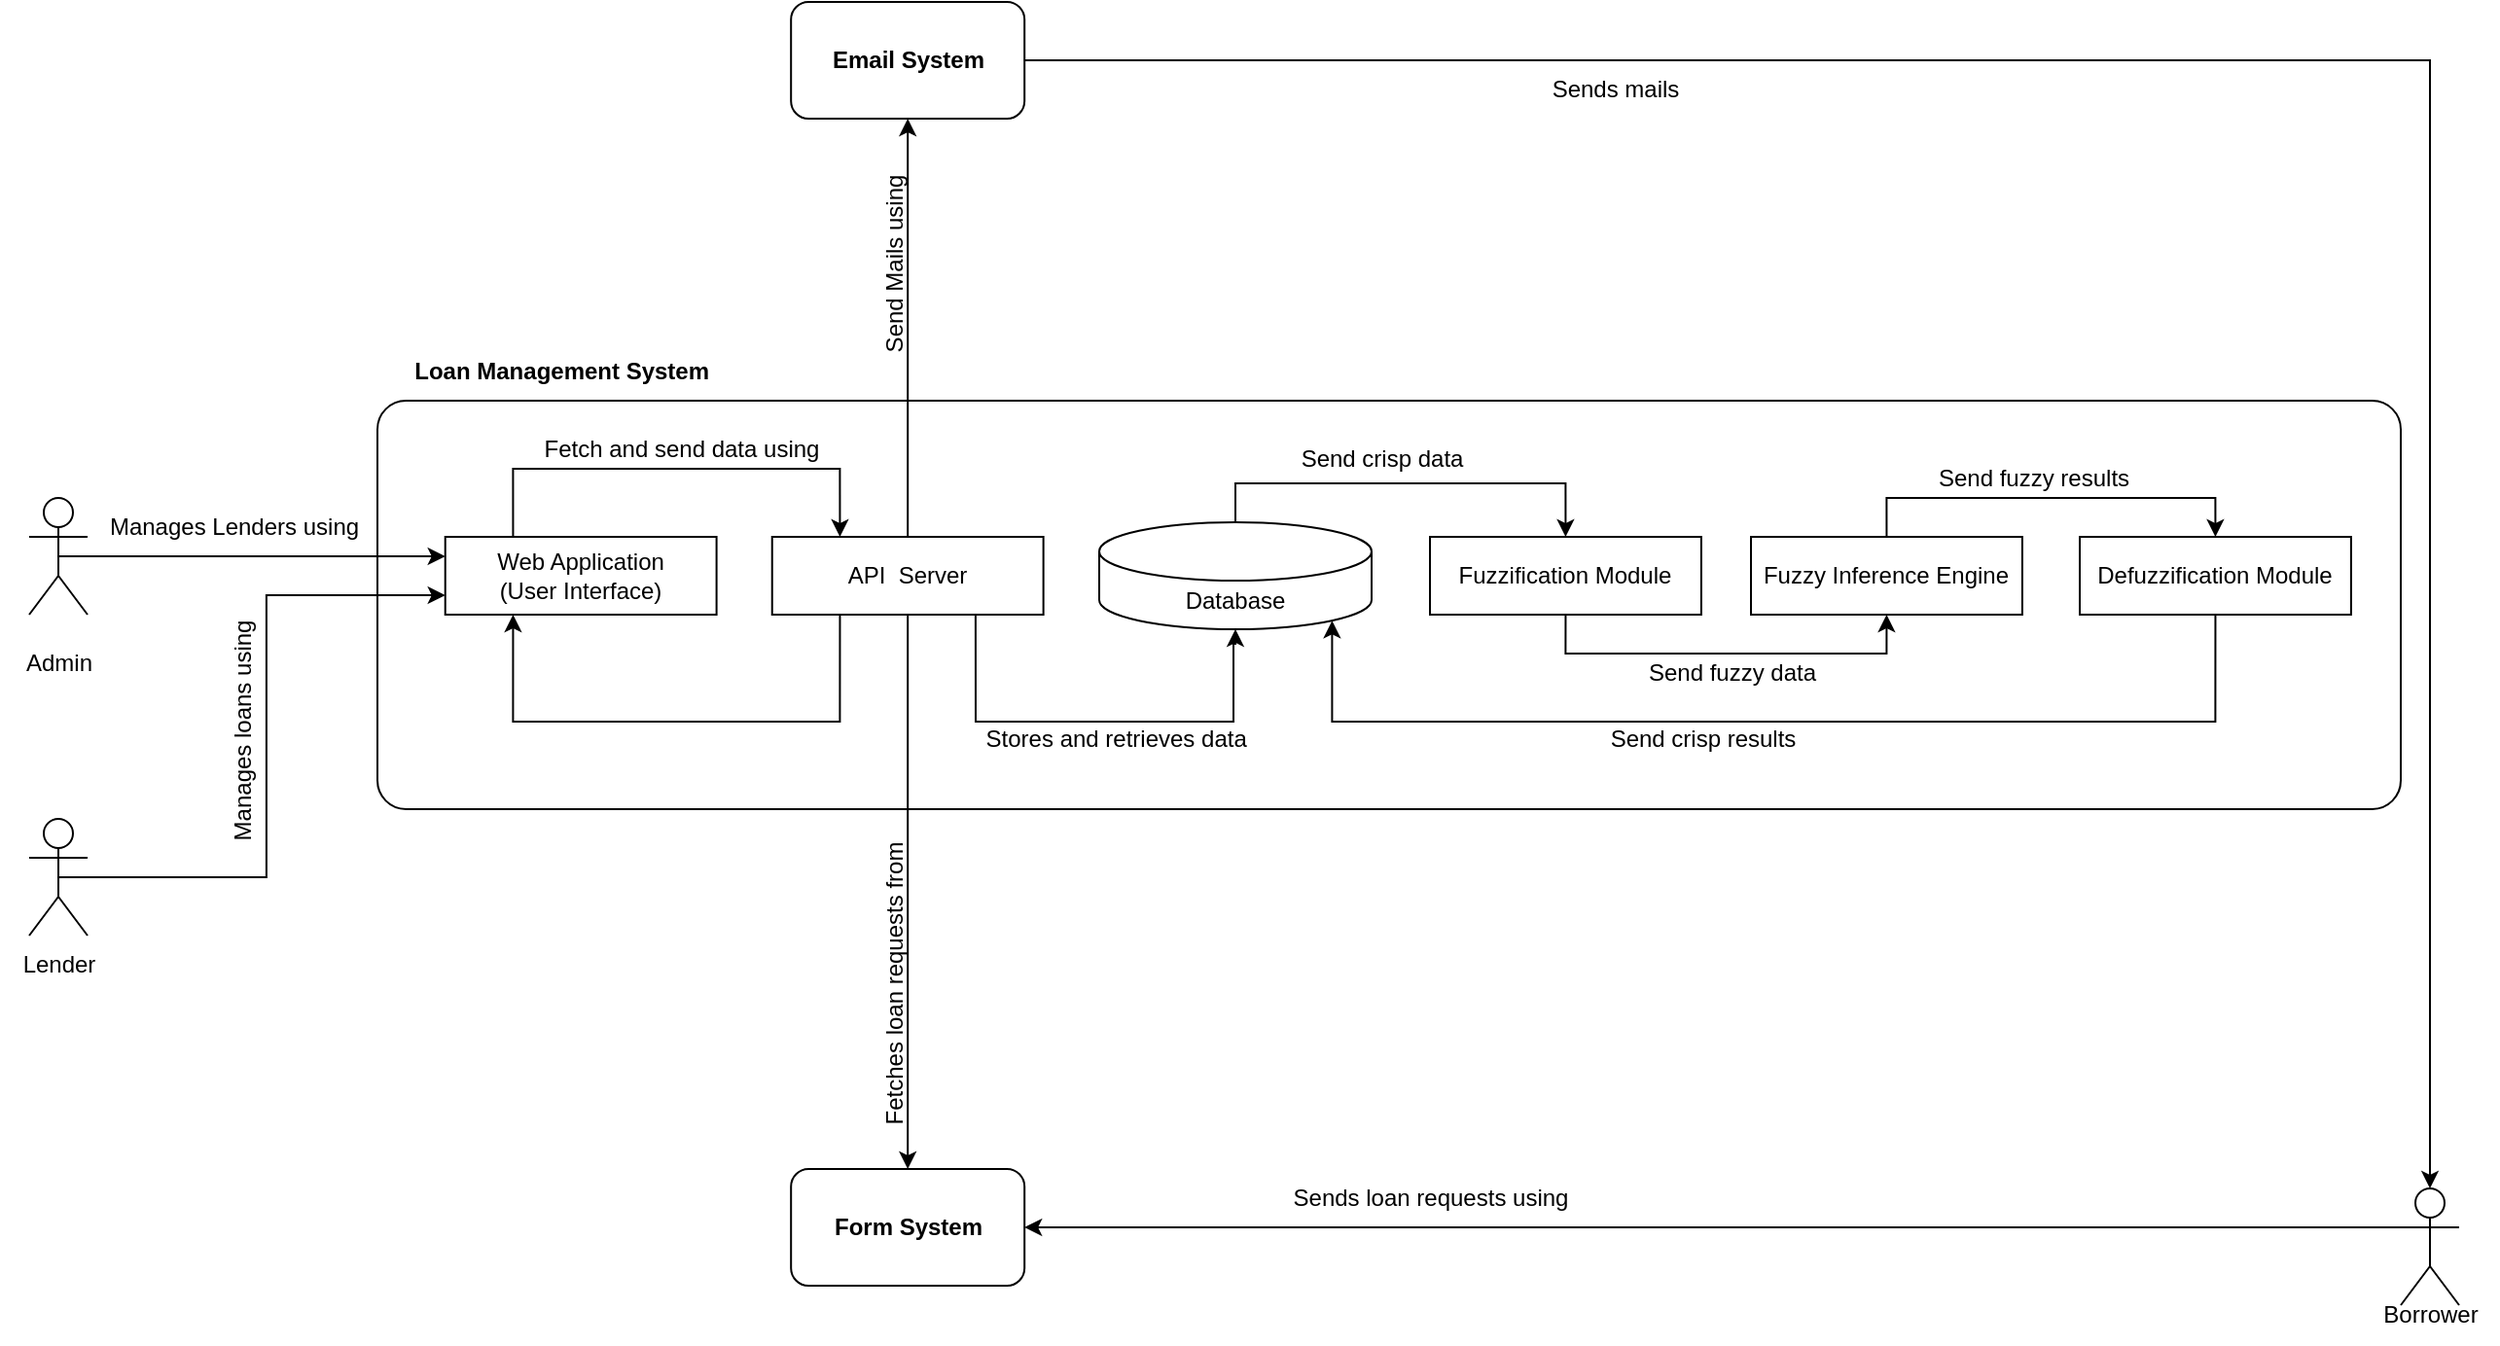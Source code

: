 <mxfile version="22.0.0" type="github">
  <diagram name="Page-1" id="WiTn8isQ3tz0NeDUUIZ3">
    <mxGraphModel dx="3773" dy="2391" grid="1" gridSize="10" guides="1" tooltips="1" connect="1" arrows="1" fold="1" page="1" pageScale="1" pageWidth="850" pageHeight="1100" math="0" shadow="0">
      <root>
        <mxCell id="0" />
        <mxCell id="1" parent="0" />
        <mxCell id="_yR6piTLcmD-9P2-bQx6-15" value="" style="group" vertex="1" connectable="0" parent="1">
          <mxGeometry x="189" y="265" width="1040" height="170" as="geometry" />
        </mxCell>
        <mxCell id="_yR6piTLcmD-9P2-bQx6-13" value="" style="rounded=1;whiteSpace=wrap;html=1;arcSize=7;" vertex="1" parent="_yR6piTLcmD-9P2-bQx6-15">
          <mxGeometry y="-40" width="1040" height="210" as="geometry" />
        </mxCell>
        <mxCell id="_yR6piTLcmD-9P2-bQx6-35" style="edgeStyle=orthogonalEdgeStyle;rounded=0;orthogonalLoop=1;jettySize=auto;html=1;exitX=0.75;exitY=1;exitDx=0;exitDy=0;entryX=0.5;entryY=1;entryDx=0;entryDy=0;entryPerimeter=0;" edge="1" parent="_yR6piTLcmD-9P2-bQx6-15" source="_yR6piTLcmD-9P2-bQx6-23" target="_yR6piTLcmD-9P2-bQx6-100">
          <mxGeometry relative="1" as="geometry">
            <mxPoint x="440" y="105" as="targetPoint" />
            <Array as="points">
              <mxPoint x="308" y="125" />
              <mxPoint x="440" y="125" />
              <mxPoint x="440" y="85" />
              <mxPoint x="441" y="85" />
            </Array>
          </mxGeometry>
        </mxCell>
        <mxCell id="_yR6piTLcmD-9P2-bQx6-95" style="edgeStyle=orthogonalEdgeStyle;rounded=0;orthogonalLoop=1;jettySize=auto;html=1;exitX=0.25;exitY=1;exitDx=0;exitDy=0;entryX=0.25;entryY=1;entryDx=0;entryDy=0;" edge="1" parent="_yR6piTLcmD-9P2-bQx6-15" source="_yR6piTLcmD-9P2-bQx6-23" target="_yR6piTLcmD-9P2-bQx6-39">
          <mxGeometry relative="1" as="geometry">
            <Array as="points">
              <mxPoint x="238" y="125" />
              <mxPoint x="70" y="125" />
            </Array>
          </mxGeometry>
        </mxCell>
        <mxCell id="_yR6piTLcmD-9P2-bQx6-23" value="API&amp;nbsp; Server" style="rounded=0;whiteSpace=wrap;html=1;" vertex="1" parent="_yR6piTLcmD-9P2-bQx6-15">
          <mxGeometry x="202.872" y="30" width="139.438" height="40" as="geometry" />
        </mxCell>
        <mxCell id="_yR6piTLcmD-9P2-bQx6-42" style="edgeStyle=orthogonalEdgeStyle;rounded=0;orthogonalLoop=1;jettySize=auto;html=1;exitX=0.25;exitY=0;exitDx=0;exitDy=0;entryX=0.25;entryY=0;entryDx=0;entryDy=0;" edge="1" parent="_yR6piTLcmD-9P2-bQx6-15" source="_yR6piTLcmD-9P2-bQx6-39" target="_yR6piTLcmD-9P2-bQx6-23">
          <mxGeometry relative="1" as="geometry">
            <Array as="points">
              <mxPoint x="70" y="-5" />
              <mxPoint x="238" y="-5" />
            </Array>
          </mxGeometry>
        </mxCell>
        <mxCell id="_yR6piTLcmD-9P2-bQx6-39" value="Web Application&lt;br&gt;(User Interface)" style="rounded=0;whiteSpace=wrap;html=1;" vertex="1" parent="_yR6piTLcmD-9P2-bQx6-15">
          <mxGeometry x="34.859" y="30" width="139.438" height="40" as="geometry" />
        </mxCell>
        <mxCell id="_yR6piTLcmD-9P2-bQx6-83" style="edgeStyle=orthogonalEdgeStyle;rounded=0;orthogonalLoop=1;jettySize=auto;html=1;exitX=0.5;exitY=1;exitDx=0;exitDy=0;entryX=0.5;entryY=1;entryDx=0;entryDy=0;" edge="1" parent="_yR6piTLcmD-9P2-bQx6-15" source="_yR6piTLcmD-9P2-bQx6-62" target="_yR6piTLcmD-9P2-bQx6-82">
          <mxGeometry relative="1" as="geometry" />
        </mxCell>
        <mxCell id="_yR6piTLcmD-9P2-bQx6-62" value="Fuzzification Module" style="rounded=0;whiteSpace=wrap;html=1;" vertex="1" parent="_yR6piTLcmD-9P2-bQx6-15">
          <mxGeometry x="541.004" y="30" width="139.438" height="40" as="geometry" />
        </mxCell>
        <mxCell id="_yR6piTLcmD-9P2-bQx6-89" style="edgeStyle=orthogonalEdgeStyle;rounded=0;orthogonalLoop=1;jettySize=auto;html=1;exitX=0.5;exitY=0;exitDx=0;exitDy=0;entryX=0.5;entryY=0;entryDx=0;entryDy=0;" edge="1" parent="_yR6piTLcmD-9P2-bQx6-15" source="_yR6piTLcmD-9P2-bQx6-82" target="_yR6piTLcmD-9P2-bQx6-88">
          <mxGeometry relative="1" as="geometry" />
        </mxCell>
        <mxCell id="_yR6piTLcmD-9P2-bQx6-82" value="Fuzzy Inference Engine" style="rounded=0;whiteSpace=wrap;html=1;" vertex="1" parent="_yR6piTLcmD-9P2-bQx6-15">
          <mxGeometry x="706.004" y="30" width="139.438" height="40" as="geometry" />
        </mxCell>
        <mxCell id="_yR6piTLcmD-9P2-bQx6-84" value="Send fuzzy data" style="text;html=1;align=center;verticalAlign=middle;resizable=0;points=[];autosize=1;strokeColor=none;fillColor=none;" vertex="1" parent="_yR6piTLcmD-9P2-bQx6-15">
          <mxGeometry x="641" y="85" width="110" height="30" as="geometry" />
        </mxCell>
        <mxCell id="_yR6piTLcmD-9P2-bQx6-36" value="Stores and retrieves data&amp;nbsp;" style="text;html=1;align=center;verticalAlign=middle;resizable=0;points=[];autosize=1;strokeColor=none;fillColor=none;" vertex="1" parent="_yR6piTLcmD-9P2-bQx6-15">
          <mxGeometry x="300.995" y="119.005" width="160" height="30" as="geometry" />
        </mxCell>
        <mxCell id="_yR6piTLcmD-9P2-bQx6-88" value="Defuzzification Module" style="rounded=0;whiteSpace=wrap;html=1;" vertex="1" parent="_yR6piTLcmD-9P2-bQx6-15">
          <mxGeometry x="875.004" y="30" width="139.438" height="40" as="geometry" />
        </mxCell>
        <mxCell id="_yR6piTLcmD-9P2-bQx6-90" value="Send fuzzy results" style="text;html=1;align=center;verticalAlign=middle;resizable=0;points=[];autosize=1;strokeColor=none;fillColor=none;" vertex="1" parent="_yR6piTLcmD-9P2-bQx6-15">
          <mxGeometry x="791" y="-15" width="120" height="30" as="geometry" />
        </mxCell>
        <mxCell id="_yR6piTLcmD-9P2-bQx6-92" value="Send crisp results" style="text;html=1;align=center;verticalAlign=middle;resizable=0;points=[];autosize=1;strokeColor=none;fillColor=none;" vertex="1" parent="_yR6piTLcmD-9P2-bQx6-15">
          <mxGeometry x="621" y="119" width="120" height="30" as="geometry" />
        </mxCell>
        <mxCell id="_yR6piTLcmD-9P2-bQx6-102" style="edgeStyle=orthogonalEdgeStyle;rounded=0;orthogonalLoop=1;jettySize=auto;html=1;exitX=0.5;exitY=0;exitDx=0;exitDy=0;exitPerimeter=0;entryX=0.5;entryY=0;entryDx=0;entryDy=0;" edge="1" parent="_yR6piTLcmD-9P2-bQx6-15" source="_yR6piTLcmD-9P2-bQx6-100" target="_yR6piTLcmD-9P2-bQx6-62">
          <mxGeometry relative="1" as="geometry" />
        </mxCell>
        <mxCell id="_yR6piTLcmD-9P2-bQx6-100" value="Database" style="shape=cylinder3;whiteSpace=wrap;html=1;boundedLbl=1;backgroundOutline=1;size=15;" vertex="1" parent="_yR6piTLcmD-9P2-bQx6-15">
          <mxGeometry x="371" y="22.5" width="140" height="55" as="geometry" />
        </mxCell>
        <mxCell id="_yR6piTLcmD-9P2-bQx6-65" value="Send crisp data" style="text;html=1;align=center;verticalAlign=middle;resizable=0;points=[];autosize=1;strokeColor=none;fillColor=none;" vertex="1" parent="_yR6piTLcmD-9P2-bQx6-15">
          <mxGeometry x="461" y="-25" width="110" height="30" as="geometry" />
        </mxCell>
        <mxCell id="_yR6piTLcmD-9P2-bQx6-103" style="edgeStyle=orthogonalEdgeStyle;rounded=0;orthogonalLoop=1;jettySize=auto;html=1;exitX=0.5;exitY=1;exitDx=0;exitDy=0;entryX=0.855;entryY=1;entryDx=0;entryDy=-4.35;entryPerimeter=0;" edge="1" parent="_yR6piTLcmD-9P2-bQx6-15" source="_yR6piTLcmD-9P2-bQx6-88" target="_yR6piTLcmD-9P2-bQx6-100">
          <mxGeometry relative="1" as="geometry">
            <Array as="points">
              <mxPoint x="945" y="125" />
              <mxPoint x="491" y="125" />
            </Array>
          </mxGeometry>
        </mxCell>
        <mxCell id="_yR6piTLcmD-9P2-bQx6-43" value="Fetch and send data using" style="text;html=1;align=center;verticalAlign=middle;resizable=0;points=[];autosize=1;strokeColor=none;fillColor=none;" vertex="1" parent="_yR6piTLcmD-9P2-bQx6-15">
          <mxGeometry x="75.996" y="-29.995" width="160" height="30" as="geometry" />
        </mxCell>
        <mxCell id="_yR6piTLcmD-9P2-bQx6-55" style="edgeStyle=orthogonalEdgeStyle;rounded=0;orthogonalLoop=1;jettySize=auto;html=1;exitX=0.5;exitY=0.5;exitDx=0;exitDy=0;exitPerimeter=0;entryX=0;entryY=0.25;entryDx=0;entryDy=0;" edge="1" parent="1" source="_yR6piTLcmD-9P2-bQx6-16" target="_yR6piTLcmD-9P2-bQx6-39">
          <mxGeometry relative="1" as="geometry" />
        </mxCell>
        <mxCell id="_yR6piTLcmD-9P2-bQx6-16" value="Actor" style="shape=umlActor;verticalLabelPosition=bottom;verticalAlign=top;html=1;noLabel=1;" vertex="1" parent="1">
          <mxGeometry x="10" y="275" width="30" height="60" as="geometry" />
        </mxCell>
        <mxCell id="_yR6piTLcmD-9P2-bQx6-17" value="Actor" style="shape=umlActor;verticalLabelPosition=bottom;verticalAlign=top;html=1;noLabel=1;" vertex="1" parent="1">
          <mxGeometry x="10" y="440" width="30" height="60" as="geometry" />
        </mxCell>
        <mxCell id="_yR6piTLcmD-9P2-bQx6-97" style="edgeStyle=orthogonalEdgeStyle;rounded=0;orthogonalLoop=1;jettySize=auto;html=1;exitX=0;exitY=0.333;exitDx=0;exitDy=0;exitPerimeter=0;entryX=1;entryY=0.5;entryDx=0;entryDy=0;" edge="1" parent="1" source="_yR6piTLcmD-9P2-bQx6-18" target="_yR6piTLcmD-9P2-bQx6-29">
          <mxGeometry relative="1" as="geometry">
            <Array as="points">
              <mxPoint x="1230" y="650" />
            </Array>
          </mxGeometry>
        </mxCell>
        <mxCell id="_yR6piTLcmD-9P2-bQx6-18" value="Actor" style="shape=umlActor;verticalLabelPosition=bottom;verticalAlign=top;html=1;noLabel=1;" vertex="1" parent="1">
          <mxGeometry x="1229" y="630" width="30" height="60" as="geometry" />
        </mxCell>
        <mxCell id="_yR6piTLcmD-9P2-bQx6-19" value="Admin" style="text;html=1;align=center;verticalAlign=middle;resizable=0;points=[];autosize=1;strokeColor=none;fillColor=none;" vertex="1" parent="1">
          <mxGeometry x="-5" y="345" width="60" height="30" as="geometry" />
        </mxCell>
        <mxCell id="_yR6piTLcmD-9P2-bQx6-20" value="Manages loans using" style="text;html=1;align=center;verticalAlign=middle;resizable=0;points=[];autosize=1;strokeColor=none;fillColor=none;rotation=-90;" vertex="1" parent="1">
          <mxGeometry x="50" y="380" width="140" height="30" as="geometry" />
        </mxCell>
        <mxCell id="_yR6piTLcmD-9P2-bQx6-21" value="Borrower" style="text;html=1;align=center;verticalAlign=middle;resizable=0;points=[];autosize=1;strokeColor=none;fillColor=none;" vertex="1" parent="1">
          <mxGeometry x="1209" y="680" width="70" height="30" as="geometry" />
        </mxCell>
        <mxCell id="_yR6piTLcmD-9P2-bQx6-22" value="&lt;b&gt;Email System&lt;/b&gt;" style="rounded=1;whiteSpace=wrap;html=1;" vertex="1" parent="1">
          <mxGeometry x="401.59" y="20" width="120" height="60" as="geometry" />
        </mxCell>
        <mxCell id="_yR6piTLcmD-9P2-bQx6-25" style="edgeStyle=orthogonalEdgeStyle;rounded=0;orthogonalLoop=1;jettySize=auto;html=1;exitX=0.5;exitY=0;exitDx=0;exitDy=0;entryX=0.5;entryY=1;entryDx=0;entryDy=0;" edge="1" parent="1" source="_yR6piTLcmD-9P2-bQx6-23" target="_yR6piTLcmD-9P2-bQx6-22">
          <mxGeometry relative="1" as="geometry" />
        </mxCell>
        <mxCell id="_yR6piTLcmD-9P2-bQx6-26" value="Send Mails using" style="text;html=1;align=center;verticalAlign=middle;resizable=0;points=[];autosize=1;strokeColor=none;fillColor=none;rotation=-90;" vertex="1" parent="1">
          <mxGeometry x="400" y="140" width="110" height="30" as="geometry" />
        </mxCell>
        <mxCell id="_yR6piTLcmD-9P2-bQx6-27" style="edgeStyle=orthogonalEdgeStyle;rounded=0;orthogonalLoop=1;jettySize=auto;html=1;exitX=1;exitY=0.5;exitDx=0;exitDy=0;entryX=0.5;entryY=0;entryDx=0;entryDy=0;entryPerimeter=0;" edge="1" parent="1" source="_yR6piTLcmD-9P2-bQx6-22" target="_yR6piTLcmD-9P2-bQx6-18">
          <mxGeometry relative="1" as="geometry" />
        </mxCell>
        <mxCell id="_yR6piTLcmD-9P2-bQx6-28" value="Sends mails" style="text;html=1;align=center;verticalAlign=middle;resizable=0;points=[];autosize=1;strokeColor=none;fillColor=none;" vertex="1" parent="1">
          <mxGeometry x="780" y="50" width="90" height="30" as="geometry" />
        </mxCell>
        <mxCell id="_yR6piTLcmD-9P2-bQx6-29" value="&lt;b&gt;Form System&lt;/b&gt;" style="rounded=1;whiteSpace=wrap;html=1;" vertex="1" parent="1">
          <mxGeometry x="401.59" y="620" width="120" height="60" as="geometry" />
        </mxCell>
        <mxCell id="_yR6piTLcmD-9P2-bQx6-31" value="Sends loan requests using" style="text;html=1;align=center;verticalAlign=middle;resizable=0;points=[];autosize=1;strokeColor=none;fillColor=none;rotation=0;" vertex="1" parent="1">
          <mxGeometry x="650" y="620" width="160" height="30" as="geometry" />
        </mxCell>
        <mxCell id="_yR6piTLcmD-9P2-bQx6-37" style="edgeStyle=orthogonalEdgeStyle;rounded=0;orthogonalLoop=1;jettySize=auto;html=1;exitX=0.5;exitY=1;exitDx=0;exitDy=0;entryX=0.5;entryY=0;entryDx=0;entryDy=0;" edge="1" parent="1" source="_yR6piTLcmD-9P2-bQx6-23" target="_yR6piTLcmD-9P2-bQx6-29">
          <mxGeometry relative="1" as="geometry">
            <mxPoint x="585" y="580" as="targetPoint" />
          </mxGeometry>
        </mxCell>
        <mxCell id="_yR6piTLcmD-9P2-bQx6-38" value="Fetches loan requests from" style="text;html=1;align=center;verticalAlign=middle;resizable=0;points=[];autosize=1;strokeColor=none;fillColor=none;rotation=-90;" vertex="1" parent="1">
          <mxGeometry x="370" y="510" width="170" height="30" as="geometry" />
        </mxCell>
        <mxCell id="_yR6piTLcmD-9P2-bQx6-50" value="Manages Lenders using" style="text;html=1;align=center;verticalAlign=middle;resizable=0;points=[];autosize=1;strokeColor=none;fillColor=none;" vertex="1" parent="1">
          <mxGeometry x="40" y="275" width="150" height="30" as="geometry" />
        </mxCell>
        <mxCell id="_yR6piTLcmD-9P2-bQx6-57" style="edgeStyle=orthogonalEdgeStyle;rounded=0;orthogonalLoop=1;jettySize=auto;html=1;exitX=0.5;exitY=0.5;exitDx=0;exitDy=0;exitPerimeter=0;entryX=0;entryY=0.75;entryDx=0;entryDy=0;" edge="1" parent="1" source="_yR6piTLcmD-9P2-bQx6-17" target="_yR6piTLcmD-9P2-bQx6-39">
          <mxGeometry relative="1" as="geometry" />
        </mxCell>
        <mxCell id="_yR6piTLcmD-9P2-bQx6-58" value="Lender" style="text;html=1;align=center;verticalAlign=middle;resizable=0;points=[];autosize=1;strokeColor=none;fillColor=none;" vertex="1" parent="1">
          <mxGeometry x="-5" y="500" width="60" height="30" as="geometry" />
        </mxCell>
        <mxCell id="_yR6piTLcmD-9P2-bQx6-14" value="&lt;b style=&quot;border-color: var(--border-color);&quot;&gt;Loan Management System&amp;nbsp;&lt;br&gt;&lt;/b&gt;" style="text;html=1;align=center;verticalAlign=middle;resizable=0;points=[];autosize=1;strokeColor=none;fillColor=none;" vertex="1" parent="1">
          <mxGeometry x="195" y="194.995" width="180" height="30" as="geometry" />
        </mxCell>
      </root>
    </mxGraphModel>
  </diagram>
</mxfile>
